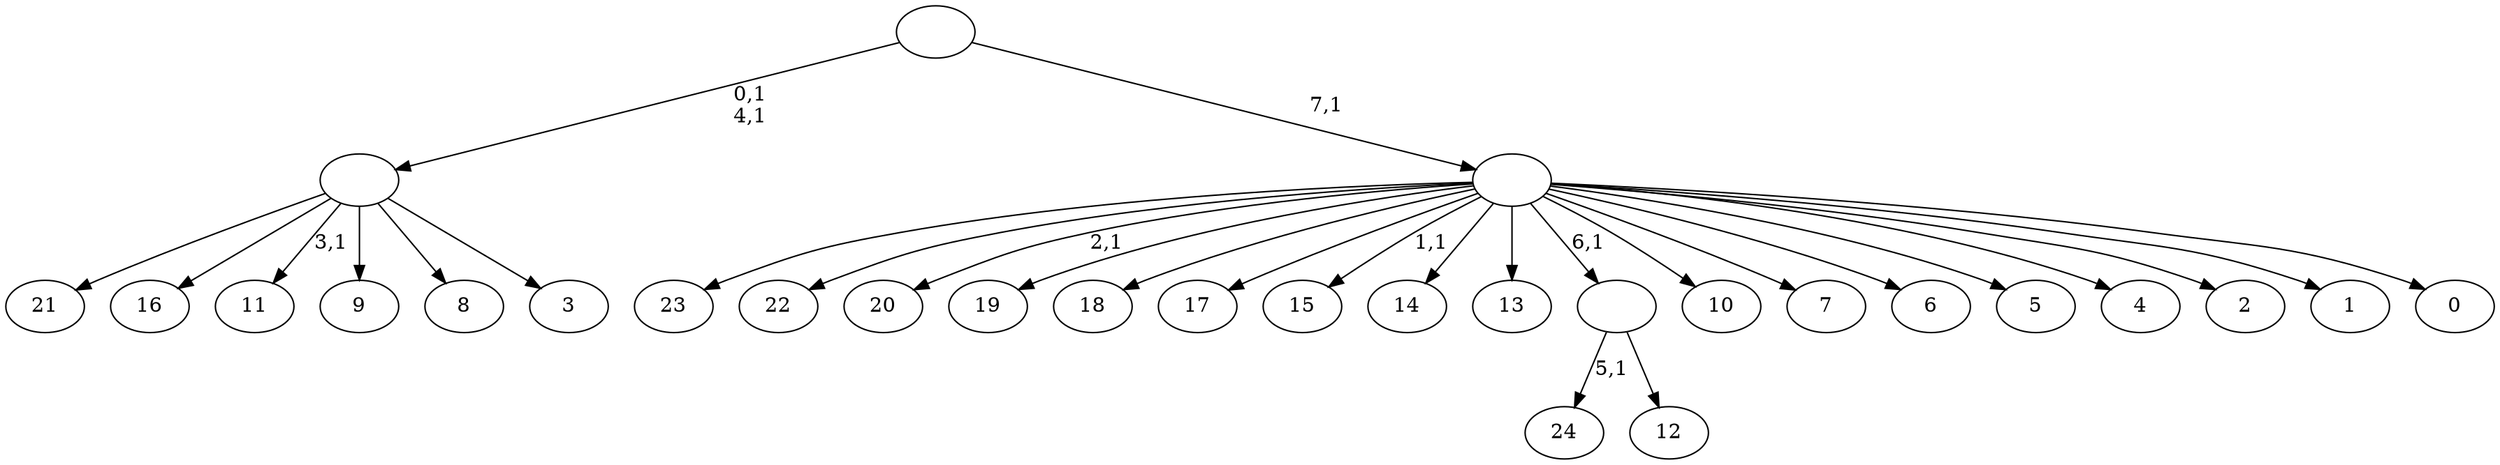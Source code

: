 digraph T {
	33 [label="24"]
	31 [label="23"]
	30 [label="22"]
	29 [label="21"]
	28 [label="20"]
	26 [label="19"]
	25 [label="18"]
	24 [label="17"]
	23 [label="16"]
	22 [label="15"]
	20 [label="14"]
	19 [label="13"]
	18 [label="12"]
	17 [label=""]
	16 [label="11"]
	14 [label="10"]
	13 [label="9"]
	12 [label="8"]
	11 [label="7"]
	10 [label="6"]
	9 [label="5"]
	8 [label="4"]
	7 [label="3"]
	6 [label=""]
	4 [label="2"]
	3 [label="1"]
	2 [label="0"]
	1 [label=""]
	0 [label=""]
	17 -> 33 [label="5,1"]
	17 -> 18 [label=""]
	6 -> 16 [label="3,1"]
	6 -> 29 [label=""]
	6 -> 23 [label=""]
	6 -> 13 [label=""]
	6 -> 12 [label=""]
	6 -> 7 [label=""]
	1 -> 22 [label="1,1"]
	1 -> 28 [label="2,1"]
	1 -> 31 [label=""]
	1 -> 30 [label=""]
	1 -> 26 [label=""]
	1 -> 25 [label=""]
	1 -> 24 [label=""]
	1 -> 20 [label=""]
	1 -> 19 [label=""]
	1 -> 17 [label="6,1"]
	1 -> 14 [label=""]
	1 -> 11 [label=""]
	1 -> 10 [label=""]
	1 -> 9 [label=""]
	1 -> 8 [label=""]
	1 -> 4 [label=""]
	1 -> 3 [label=""]
	1 -> 2 [label=""]
	0 -> 6 [label="0,1\n4,1"]
	0 -> 1 [label="7,1"]
}
